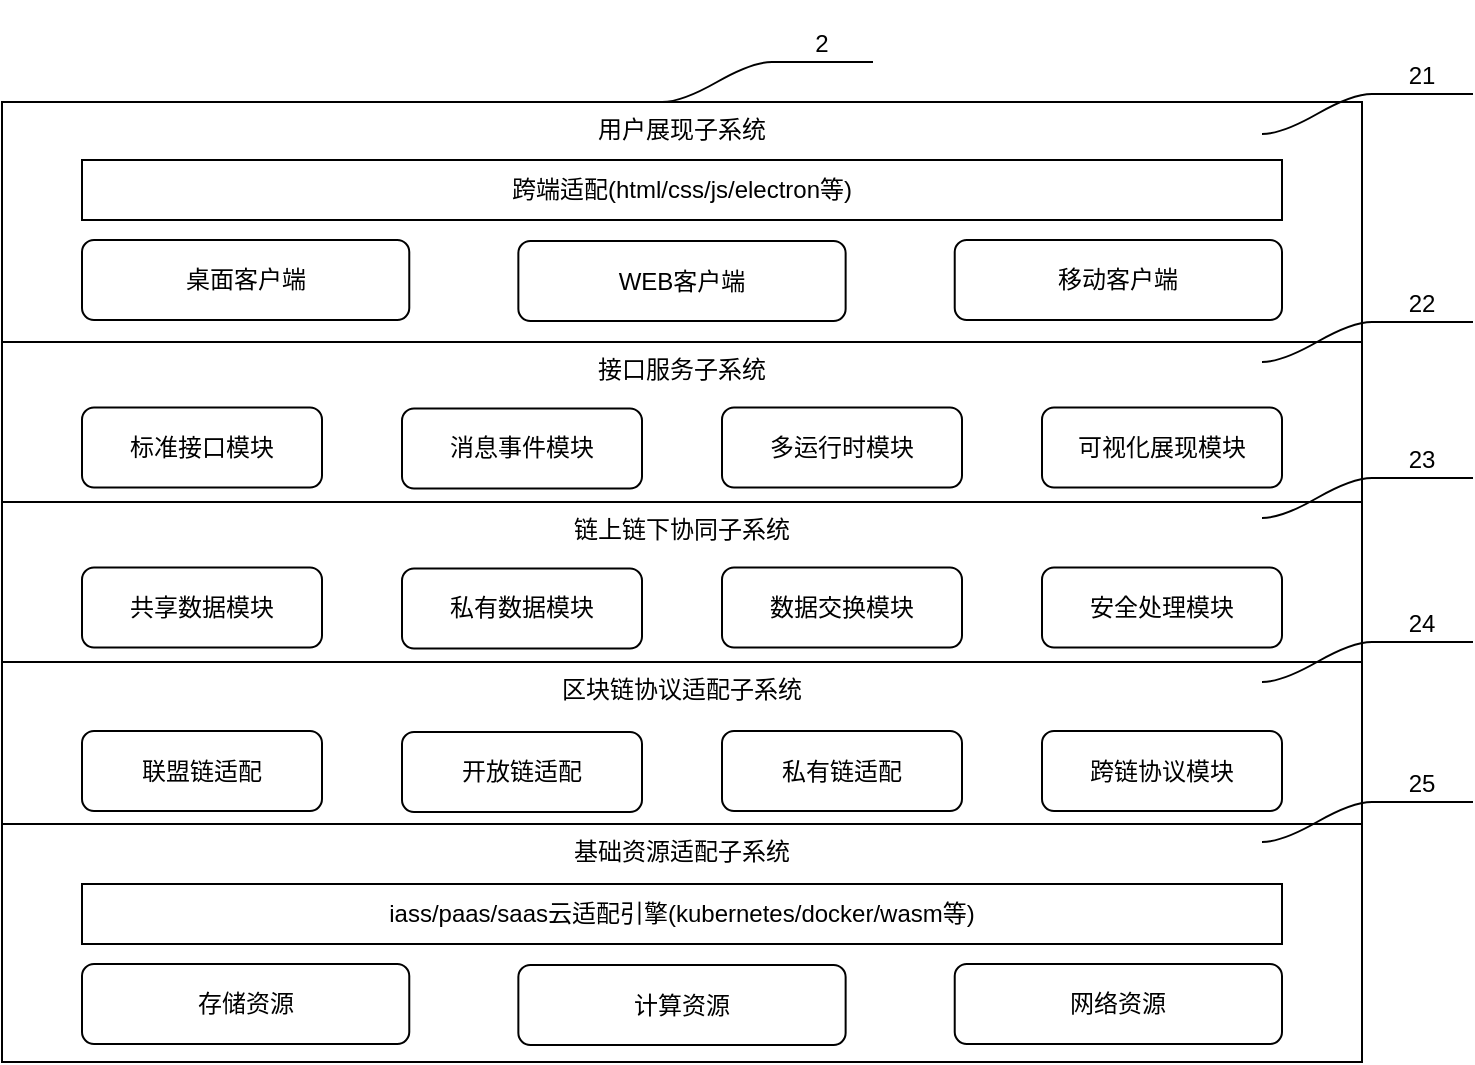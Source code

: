 <mxfile>
    <diagram id="5-0qswJzS5lGCthXrxvJ" name="第 1 页">
        <mxGraphModel dx="859" dy="547" grid="1" gridSize="10" guides="1" tooltips="1" connect="1" arrows="1" fold="1" page="1" pageScale="1" pageWidth="827" pageHeight="1169" math="0" shadow="0">
            <root>
                <mxCell id="0"/>
                <mxCell id="1" parent="0"/>
                <mxCell id="2" value="链上链下协同子系统" style="rounded=0;whiteSpace=wrap;html=1;verticalAlign=top;" parent="1" vertex="1">
                    <mxGeometry x="80" y="360" width="680" height="80" as="geometry"/>
                </mxCell>
                <mxCell id="3" value="区块链协议适配子系统" style="rounded=0;whiteSpace=wrap;html=1;verticalAlign=top;" parent="1" vertex="1">
                    <mxGeometry x="80" y="440" width="680" height="81" as="geometry"/>
                </mxCell>
                <mxCell id="4" value="联盟链适配" style="rounded=1;whiteSpace=wrap;html=1;" parent="1" vertex="1">
                    <mxGeometry x="120" y="474.5" width="120" height="40" as="geometry"/>
                </mxCell>
                <mxCell id="5" value="接口服务子系统" style="rounded=0;whiteSpace=wrap;html=1;verticalAlign=top;" parent="1" vertex="1">
                    <mxGeometry x="80" y="280" width="680" height="80" as="geometry"/>
                </mxCell>
                <mxCell id="6" value="开放链适配" style="rounded=1;whiteSpace=wrap;html=1;" parent="1" vertex="1">
                    <mxGeometry x="280" y="475" width="120" height="40" as="geometry"/>
                </mxCell>
                <mxCell id="8" value="私有链适配" style="rounded=1;whiteSpace=wrap;html=1;" parent="1" vertex="1">
                    <mxGeometry x="440" y="474.5" width="120" height="40" as="geometry"/>
                </mxCell>
                <mxCell id="9" value="跨链协议模块" style="rounded=1;whiteSpace=wrap;html=1;" parent="1" vertex="1">
                    <mxGeometry x="600" y="474.5" width="120" height="40" as="geometry"/>
                </mxCell>
                <mxCell id="10" value="共享数据模块" style="rounded=1;whiteSpace=wrap;html=1;" parent="1" vertex="1">
                    <mxGeometry x="120" y="392.75" width="120" height="40" as="geometry"/>
                </mxCell>
                <mxCell id="11" value="私有数据模块" style="rounded=1;whiteSpace=wrap;html=1;" parent="1" vertex="1">
                    <mxGeometry x="280" y="393.25" width="120" height="40" as="geometry"/>
                </mxCell>
                <mxCell id="12" value="数据交换模块" style="rounded=1;whiteSpace=wrap;html=1;" parent="1" vertex="1">
                    <mxGeometry x="440" y="392.75" width="120" height="40" as="geometry"/>
                </mxCell>
                <mxCell id="13" value="安全处理模块" style="rounded=1;whiteSpace=wrap;html=1;" parent="1" vertex="1">
                    <mxGeometry x="600" y="392.75" width="120" height="40" as="geometry"/>
                </mxCell>
                <mxCell id="14" value="标准接口模块" style="rounded=1;whiteSpace=wrap;html=1;" parent="1" vertex="1">
                    <mxGeometry x="120" y="312.75" width="120" height="40" as="geometry"/>
                </mxCell>
                <mxCell id="15" value="消息事件模块" style="rounded=1;whiteSpace=wrap;html=1;" parent="1" vertex="1">
                    <mxGeometry x="280" y="313.25" width="120" height="40" as="geometry"/>
                </mxCell>
                <mxCell id="16" value="多运行时模块" style="rounded=1;whiteSpace=wrap;html=1;" parent="1" vertex="1">
                    <mxGeometry x="440" y="312.75" width="120" height="40" as="geometry"/>
                </mxCell>
                <mxCell id="17" value="可视化展现模块" style="rounded=1;whiteSpace=wrap;html=1;" parent="1" vertex="1">
                    <mxGeometry x="600" y="312.75" width="120" height="40" as="geometry"/>
                </mxCell>
                <mxCell id="18" value="基础资源适配子系统" style="rounded=0;whiteSpace=wrap;html=1;verticalAlign=top;" parent="1" vertex="1">
                    <mxGeometry x="80" y="521" width="680" height="119" as="geometry"/>
                </mxCell>
                <mxCell id="23" value="" style="group" parent="1" vertex="1" connectable="0">
                    <mxGeometry x="120" y="591" width="600" height="40.5" as="geometry"/>
                </mxCell>
                <mxCell id="19" value="存储资源" style="rounded=1;whiteSpace=wrap;html=1;" parent="23" vertex="1">
                    <mxGeometry width="163.636" height="40" as="geometry"/>
                </mxCell>
                <mxCell id="20" value="计算资源" style="rounded=1;whiteSpace=wrap;html=1;" parent="23" vertex="1">
                    <mxGeometry x="218.182" y="0.5" width="163.636" height="40" as="geometry"/>
                </mxCell>
                <mxCell id="21" value="网络资源" style="rounded=1;whiteSpace=wrap;html=1;" parent="23" vertex="1">
                    <mxGeometry x="436.364" width="163.636" height="40" as="geometry"/>
                </mxCell>
                <mxCell id="24" value="iass/paas/saas云适配引擎(kubernetes/docker/wasm等)" style="rounded=0;whiteSpace=wrap;html=1;" parent="1" vertex="1">
                    <mxGeometry x="120" y="551" width="600" height="30" as="geometry"/>
                </mxCell>
                <mxCell id="25" value="用户展现子系统" style="rounded=0;whiteSpace=wrap;html=1;verticalAlign=top;" parent="1" vertex="1">
                    <mxGeometry x="80" y="160" width="680" height="120" as="geometry"/>
                </mxCell>
                <mxCell id="30" value="" style="group" parent="1" vertex="1" connectable="0">
                    <mxGeometry x="120" y="229" width="600" height="40.5" as="geometry"/>
                </mxCell>
                <mxCell id="26" value="桌面客户端" style="rounded=1;whiteSpace=wrap;html=1;" parent="30" vertex="1">
                    <mxGeometry width="163.636" height="40" as="geometry"/>
                </mxCell>
                <mxCell id="27" value="WEB客户端" style="rounded=1;whiteSpace=wrap;html=1;" parent="30" vertex="1">
                    <mxGeometry x="218.182" y="0.5" width="163.636" height="40" as="geometry"/>
                </mxCell>
                <mxCell id="28" value="移动客户端" style="rounded=1;whiteSpace=wrap;html=1;" parent="30" vertex="1">
                    <mxGeometry x="436.364" width="163.636" height="40" as="geometry"/>
                </mxCell>
                <mxCell id="31" value="跨端适配(html/css/js/electron等)" style="rounded=0;whiteSpace=wrap;html=1;" parent="1" vertex="1">
                    <mxGeometry x="120" y="189" width="600" height="30" as="geometry"/>
                </mxCell>
                <mxCell id="32" value="2" style="whiteSpace=wrap;html=1;shape=partialRectangle;top=0;left=0;bottom=1;right=0;points=[[0,1],[1,1]];fillColor=none;align=center;verticalAlign=bottom;routingCenterY=0.5;snapToPoint=1;recursiveResize=0;autosize=1;treeFolding=1;treeMoving=1;newEdgeStyle={&quot;edgeStyle&quot;:&quot;entityRelationEdgeStyle&quot;,&quot;startArrow&quot;:&quot;none&quot;,&quot;endArrow&quot;:&quot;none&quot;,&quot;segment&quot;:10,&quot;curved&quot;:1};" vertex="1" parent="1">
                    <mxGeometry x="465" y="110" width="50" height="30" as="geometry"/>
                </mxCell>
                <mxCell id="33" value="" style="edgeStyle=entityRelationEdgeStyle;startArrow=none;endArrow=none;segment=10;curved=1;" edge="1" parent="1" target="32">
                    <mxGeometry relative="1" as="geometry">
                        <mxPoint x="410" y="160" as="sourcePoint"/>
                    </mxGeometry>
                </mxCell>
                <mxCell id="34" value="21" style="whiteSpace=wrap;html=1;shape=partialRectangle;top=0;left=0;bottom=1;right=0;points=[[0,1],[1,1]];fillColor=none;align=center;verticalAlign=bottom;routingCenterY=0.5;snapToPoint=1;recursiveResize=0;autosize=1;treeFolding=1;treeMoving=1;newEdgeStyle={&quot;edgeStyle&quot;:&quot;entityRelationEdgeStyle&quot;,&quot;startArrow&quot;:&quot;none&quot;,&quot;endArrow&quot;:&quot;none&quot;,&quot;segment&quot;:10,&quot;curved&quot;:1};" vertex="1" parent="1">
                    <mxGeometry x="765" y="126" width="50" height="30" as="geometry"/>
                </mxCell>
                <mxCell id="35" value="" style="edgeStyle=entityRelationEdgeStyle;startArrow=none;endArrow=none;segment=10;curved=1;" edge="1" parent="1" target="34">
                    <mxGeometry relative="1" as="geometry">
                        <mxPoint x="710" y="176" as="sourcePoint"/>
                    </mxGeometry>
                </mxCell>
                <mxCell id="38" value="22" style="whiteSpace=wrap;html=1;shape=partialRectangle;top=0;left=0;bottom=1;right=0;points=[[0,1],[1,1]];fillColor=none;align=center;verticalAlign=bottom;routingCenterY=0.5;snapToPoint=1;recursiveResize=0;autosize=1;treeFolding=1;treeMoving=1;newEdgeStyle={&quot;edgeStyle&quot;:&quot;entityRelationEdgeStyle&quot;,&quot;startArrow&quot;:&quot;none&quot;,&quot;endArrow&quot;:&quot;none&quot;,&quot;segment&quot;:10,&quot;curved&quot;:1};" vertex="1" parent="1">
                    <mxGeometry x="765" y="240" width="50" height="30" as="geometry"/>
                </mxCell>
                <mxCell id="39" value="" style="edgeStyle=entityRelationEdgeStyle;startArrow=none;endArrow=none;segment=10;curved=1;" edge="1" parent="1" target="38">
                    <mxGeometry relative="1" as="geometry">
                        <mxPoint x="710" y="290" as="sourcePoint"/>
                    </mxGeometry>
                </mxCell>
                <mxCell id="40" value="23" style="whiteSpace=wrap;html=1;shape=partialRectangle;top=0;left=0;bottom=1;right=0;points=[[0,1],[1,1]];fillColor=none;align=center;verticalAlign=bottom;routingCenterY=0.5;snapToPoint=1;recursiveResize=0;autosize=1;treeFolding=1;treeMoving=1;newEdgeStyle={&quot;edgeStyle&quot;:&quot;entityRelationEdgeStyle&quot;,&quot;startArrow&quot;:&quot;none&quot;,&quot;endArrow&quot;:&quot;none&quot;,&quot;segment&quot;:10,&quot;curved&quot;:1};" vertex="1" parent="1">
                    <mxGeometry x="765" y="318" width="50" height="30" as="geometry"/>
                </mxCell>
                <mxCell id="41" value="" style="edgeStyle=entityRelationEdgeStyle;startArrow=none;endArrow=none;segment=10;curved=1;" edge="1" parent="1" target="40">
                    <mxGeometry relative="1" as="geometry">
                        <mxPoint x="710" y="368" as="sourcePoint"/>
                    </mxGeometry>
                </mxCell>
                <mxCell id="42" value="24" style="whiteSpace=wrap;html=1;shape=partialRectangle;top=0;left=0;bottom=1;right=0;points=[[0,1],[1,1]];fillColor=none;align=center;verticalAlign=bottom;routingCenterY=0.5;snapToPoint=1;recursiveResize=0;autosize=1;treeFolding=1;treeMoving=1;newEdgeStyle={&quot;edgeStyle&quot;:&quot;entityRelationEdgeStyle&quot;,&quot;startArrow&quot;:&quot;none&quot;,&quot;endArrow&quot;:&quot;none&quot;,&quot;segment&quot;:10,&quot;curved&quot;:1};" vertex="1" parent="1">
                    <mxGeometry x="765" y="400" width="50" height="30" as="geometry"/>
                </mxCell>
                <mxCell id="43" value="" style="edgeStyle=entityRelationEdgeStyle;startArrow=none;endArrow=none;segment=10;curved=1;" edge="1" parent="1" target="42">
                    <mxGeometry relative="1" as="geometry">
                        <mxPoint x="710" y="450" as="sourcePoint"/>
                    </mxGeometry>
                </mxCell>
                <mxCell id="44" value="25" style="whiteSpace=wrap;html=1;shape=partialRectangle;top=0;left=0;bottom=1;right=0;points=[[0,1],[1,1]];fillColor=none;align=center;verticalAlign=bottom;routingCenterY=0.5;snapToPoint=1;recursiveResize=0;autosize=1;treeFolding=1;treeMoving=1;newEdgeStyle={&quot;edgeStyle&quot;:&quot;entityRelationEdgeStyle&quot;,&quot;startArrow&quot;:&quot;none&quot;,&quot;endArrow&quot;:&quot;none&quot;,&quot;segment&quot;:10,&quot;curved&quot;:1};" vertex="1" parent="1">
                    <mxGeometry x="765" y="480" width="50" height="30" as="geometry"/>
                </mxCell>
                <mxCell id="45" value="" style="edgeStyle=entityRelationEdgeStyle;startArrow=none;endArrow=none;segment=10;curved=1;" edge="1" parent="1" target="44">
                    <mxGeometry relative="1" as="geometry">
                        <mxPoint x="710" y="530" as="sourcePoint"/>
                    </mxGeometry>
                </mxCell>
            </root>
        </mxGraphModel>
    </diagram>
</mxfile>